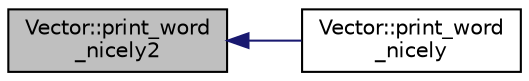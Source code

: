 digraph "Vector::print_word_nicely2"
{
  edge [fontname="Helvetica",fontsize="10",labelfontname="Helvetica",labelfontsize="10"];
  node [fontname="Helvetica",fontsize="10",shape=record];
  rankdir="LR";
  Node4349 [label="Vector::print_word\l_nicely2",height=0.2,width=0.4,color="black", fillcolor="grey75", style="filled", fontcolor="black"];
  Node4349 -> Node4350 [dir="back",color="midnightblue",fontsize="10",style="solid",fontname="Helvetica"];
  Node4350 [label="Vector::print_word\l_nicely",height=0.2,width=0.4,color="black", fillcolor="white", style="filled",URL="$d5/db2/class_vector.html#acf1a607f7a282a128ada9128465ce38f"];
}
